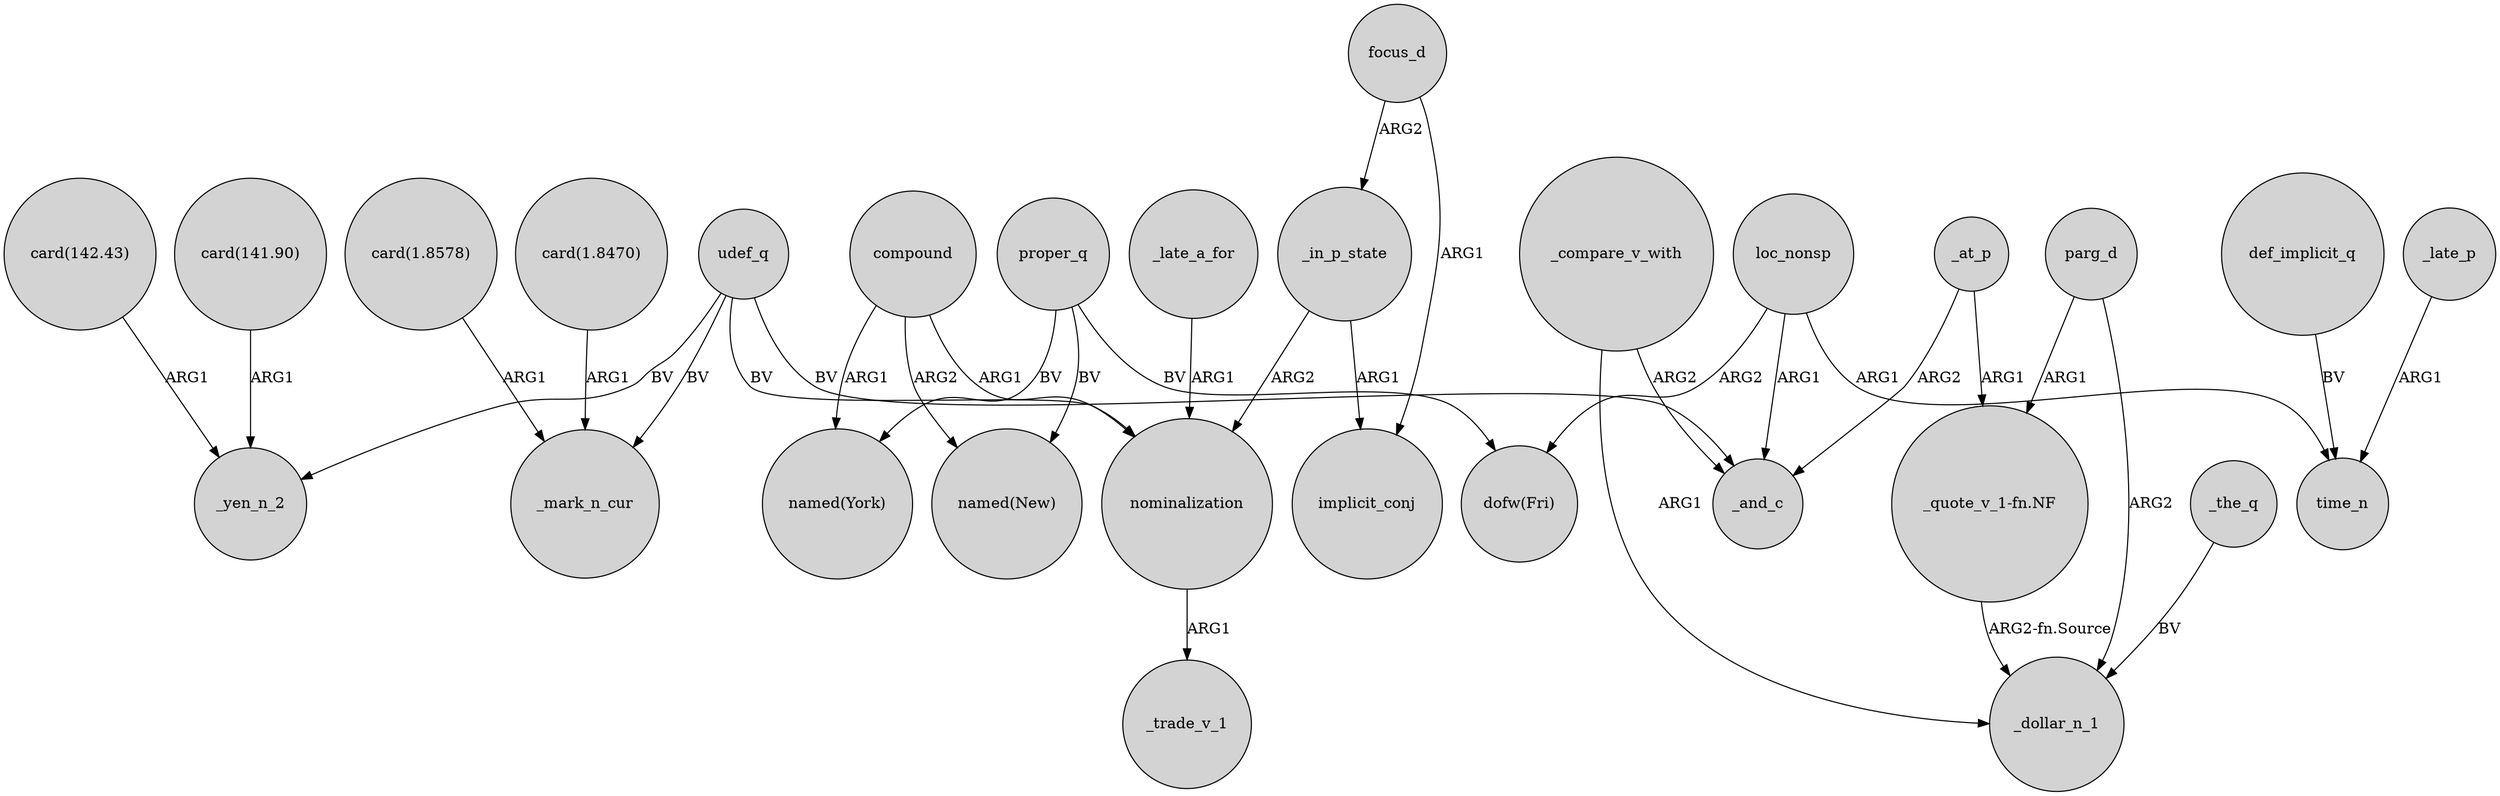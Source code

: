digraph {
	node [shape=circle style=filled]
	loc_nonsp -> _and_c [label=ARG1]
	_late_p -> time_n [label=ARG1]
	proper_q -> "dofw(Fri)" [label=BV]
	udef_q -> _yen_n_2 [label=BV]
	compound -> "named(New)" [label=ARG2]
	"card(141.90)" -> _yen_n_2 [label=ARG1]
	proper_q -> "named(New)" [label=BV]
	"_quote_v_1-fn.NF" -> _dollar_n_1 [label="ARG2-fn.Source"]
	"card(142.43)" -> _yen_n_2 [label=ARG1]
	focus_d -> _in_p_state [label=ARG2]
	udef_q -> _mark_n_cur [label=BV]
	_the_q -> _dollar_n_1 [label=BV]
	_at_p -> "_quote_v_1-fn.NF" [label=ARG1]
	nominalization -> _trade_v_1 [label=ARG1]
	loc_nonsp -> time_n [label=ARG1]
	loc_nonsp -> "dofw(Fri)" [label=ARG2]
	_compare_v_with -> _dollar_n_1 [label=ARG1]
	parg_d -> "_quote_v_1-fn.NF" [label=ARG1]
	"card(1.8578)" -> _mark_n_cur [label=ARG1]
	_compare_v_with -> _and_c [label=ARG2]
	compound -> "named(York)" [label=ARG1]
	_in_p_state -> nominalization [label=ARG2]
	udef_q -> nominalization [label=BV]
	parg_d -> _dollar_n_1 [label=ARG2]
	focus_d -> implicit_conj [label=ARG1]
	proper_q -> "named(York)" [label=BV]
	udef_q -> _and_c [label=BV]
	compound -> nominalization [label=ARG1]
	_at_p -> _and_c [label=ARG2]
	_late_a_for -> nominalization [label=ARG1]
	"card(1.8470)" -> _mark_n_cur [label=ARG1]
	def_implicit_q -> time_n [label=BV]
	_in_p_state -> implicit_conj [label=ARG1]
}
